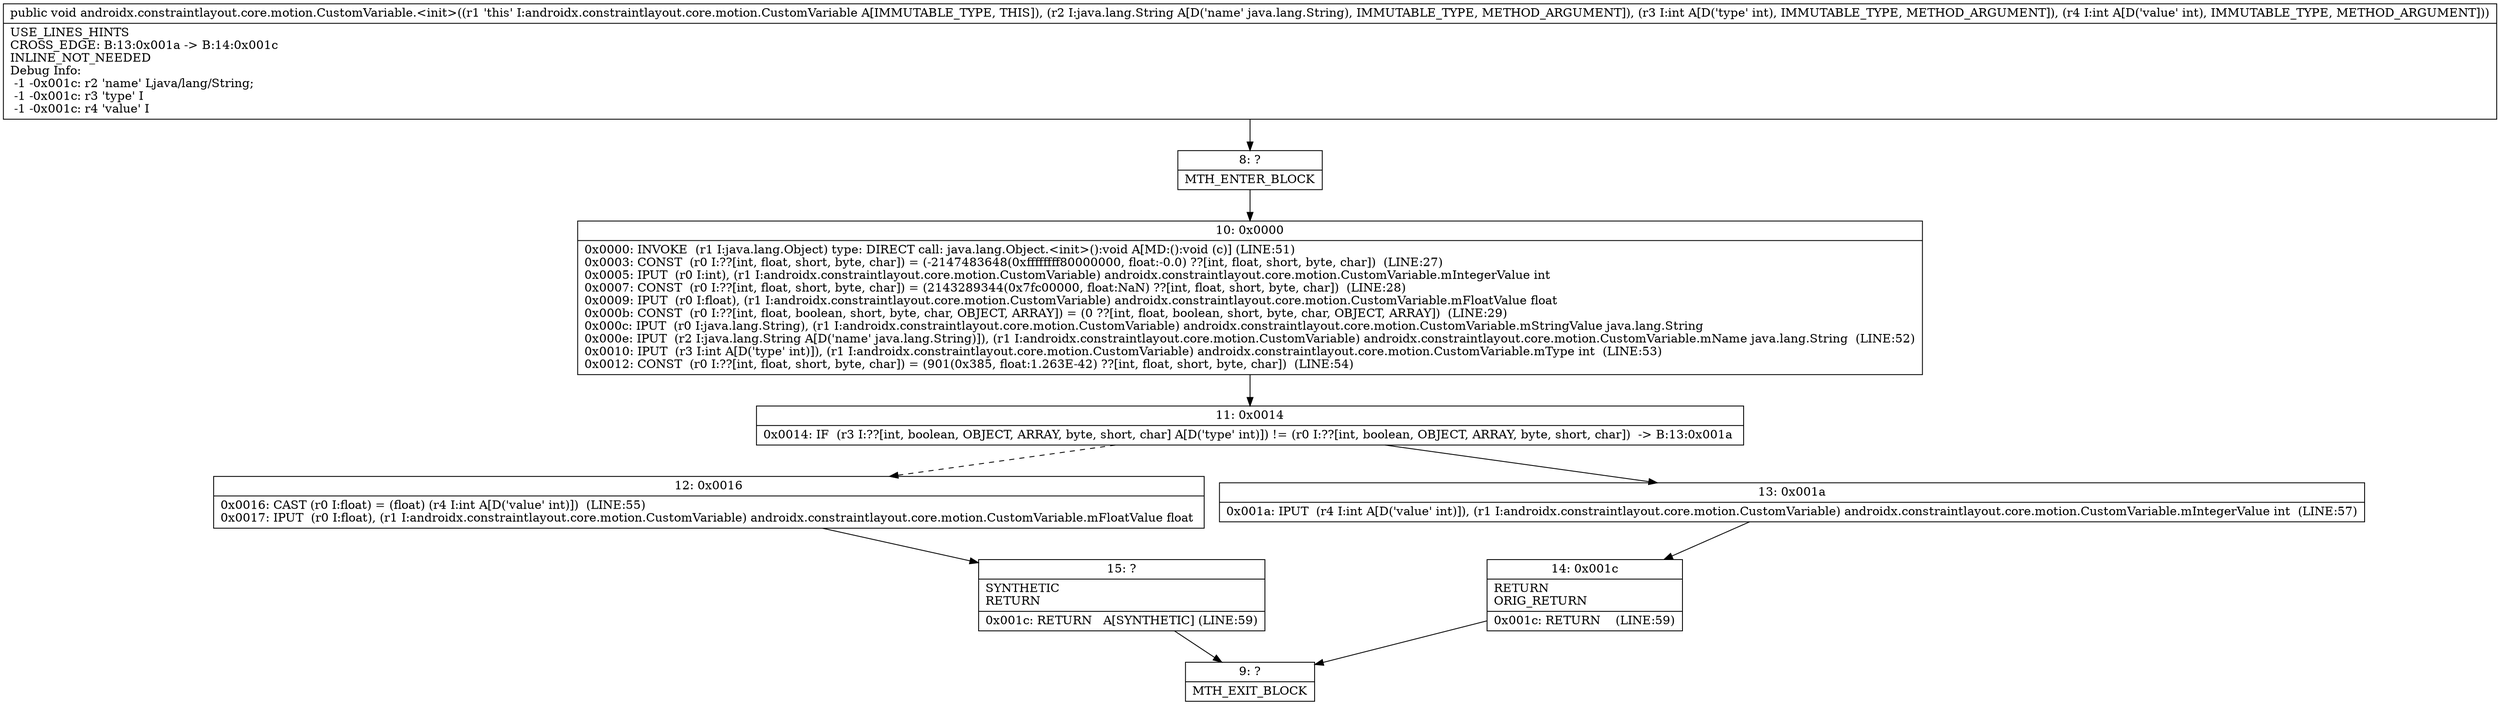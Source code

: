 digraph "CFG forandroidx.constraintlayout.core.motion.CustomVariable.\<init\>(Ljava\/lang\/String;II)V" {
Node_8 [shape=record,label="{8\:\ ?|MTH_ENTER_BLOCK\l}"];
Node_10 [shape=record,label="{10\:\ 0x0000|0x0000: INVOKE  (r1 I:java.lang.Object) type: DIRECT call: java.lang.Object.\<init\>():void A[MD:():void (c)] (LINE:51)\l0x0003: CONST  (r0 I:??[int, float, short, byte, char]) = (\-2147483648(0xffffffff80000000, float:\-0.0) ??[int, float, short, byte, char])  (LINE:27)\l0x0005: IPUT  (r0 I:int), (r1 I:androidx.constraintlayout.core.motion.CustomVariable) androidx.constraintlayout.core.motion.CustomVariable.mIntegerValue int \l0x0007: CONST  (r0 I:??[int, float, short, byte, char]) = (2143289344(0x7fc00000, float:NaN) ??[int, float, short, byte, char])  (LINE:28)\l0x0009: IPUT  (r0 I:float), (r1 I:androidx.constraintlayout.core.motion.CustomVariable) androidx.constraintlayout.core.motion.CustomVariable.mFloatValue float \l0x000b: CONST  (r0 I:??[int, float, boolean, short, byte, char, OBJECT, ARRAY]) = (0 ??[int, float, boolean, short, byte, char, OBJECT, ARRAY])  (LINE:29)\l0x000c: IPUT  (r0 I:java.lang.String), (r1 I:androidx.constraintlayout.core.motion.CustomVariable) androidx.constraintlayout.core.motion.CustomVariable.mStringValue java.lang.String \l0x000e: IPUT  (r2 I:java.lang.String A[D('name' java.lang.String)]), (r1 I:androidx.constraintlayout.core.motion.CustomVariable) androidx.constraintlayout.core.motion.CustomVariable.mName java.lang.String  (LINE:52)\l0x0010: IPUT  (r3 I:int A[D('type' int)]), (r1 I:androidx.constraintlayout.core.motion.CustomVariable) androidx.constraintlayout.core.motion.CustomVariable.mType int  (LINE:53)\l0x0012: CONST  (r0 I:??[int, float, short, byte, char]) = (901(0x385, float:1.263E\-42) ??[int, float, short, byte, char])  (LINE:54)\l}"];
Node_11 [shape=record,label="{11\:\ 0x0014|0x0014: IF  (r3 I:??[int, boolean, OBJECT, ARRAY, byte, short, char] A[D('type' int)]) != (r0 I:??[int, boolean, OBJECT, ARRAY, byte, short, char])  \-\> B:13:0x001a \l}"];
Node_12 [shape=record,label="{12\:\ 0x0016|0x0016: CAST (r0 I:float) = (float) (r4 I:int A[D('value' int)])  (LINE:55)\l0x0017: IPUT  (r0 I:float), (r1 I:androidx.constraintlayout.core.motion.CustomVariable) androidx.constraintlayout.core.motion.CustomVariable.mFloatValue float \l}"];
Node_15 [shape=record,label="{15\:\ ?|SYNTHETIC\lRETURN\l|0x001c: RETURN   A[SYNTHETIC] (LINE:59)\l}"];
Node_9 [shape=record,label="{9\:\ ?|MTH_EXIT_BLOCK\l}"];
Node_13 [shape=record,label="{13\:\ 0x001a|0x001a: IPUT  (r4 I:int A[D('value' int)]), (r1 I:androidx.constraintlayout.core.motion.CustomVariable) androidx.constraintlayout.core.motion.CustomVariable.mIntegerValue int  (LINE:57)\l}"];
Node_14 [shape=record,label="{14\:\ 0x001c|RETURN\lORIG_RETURN\l|0x001c: RETURN    (LINE:59)\l}"];
MethodNode[shape=record,label="{public void androidx.constraintlayout.core.motion.CustomVariable.\<init\>((r1 'this' I:androidx.constraintlayout.core.motion.CustomVariable A[IMMUTABLE_TYPE, THIS]), (r2 I:java.lang.String A[D('name' java.lang.String), IMMUTABLE_TYPE, METHOD_ARGUMENT]), (r3 I:int A[D('type' int), IMMUTABLE_TYPE, METHOD_ARGUMENT]), (r4 I:int A[D('value' int), IMMUTABLE_TYPE, METHOD_ARGUMENT]))  | USE_LINES_HINTS\lCROSS_EDGE: B:13:0x001a \-\> B:14:0x001c\lINLINE_NOT_NEEDED\lDebug Info:\l  \-1 \-0x001c: r2 'name' Ljava\/lang\/String;\l  \-1 \-0x001c: r3 'type' I\l  \-1 \-0x001c: r4 'value' I\l}"];
MethodNode -> Node_8;Node_8 -> Node_10;
Node_10 -> Node_11;
Node_11 -> Node_12[style=dashed];
Node_11 -> Node_13;
Node_12 -> Node_15;
Node_15 -> Node_9;
Node_13 -> Node_14;
Node_14 -> Node_9;
}

